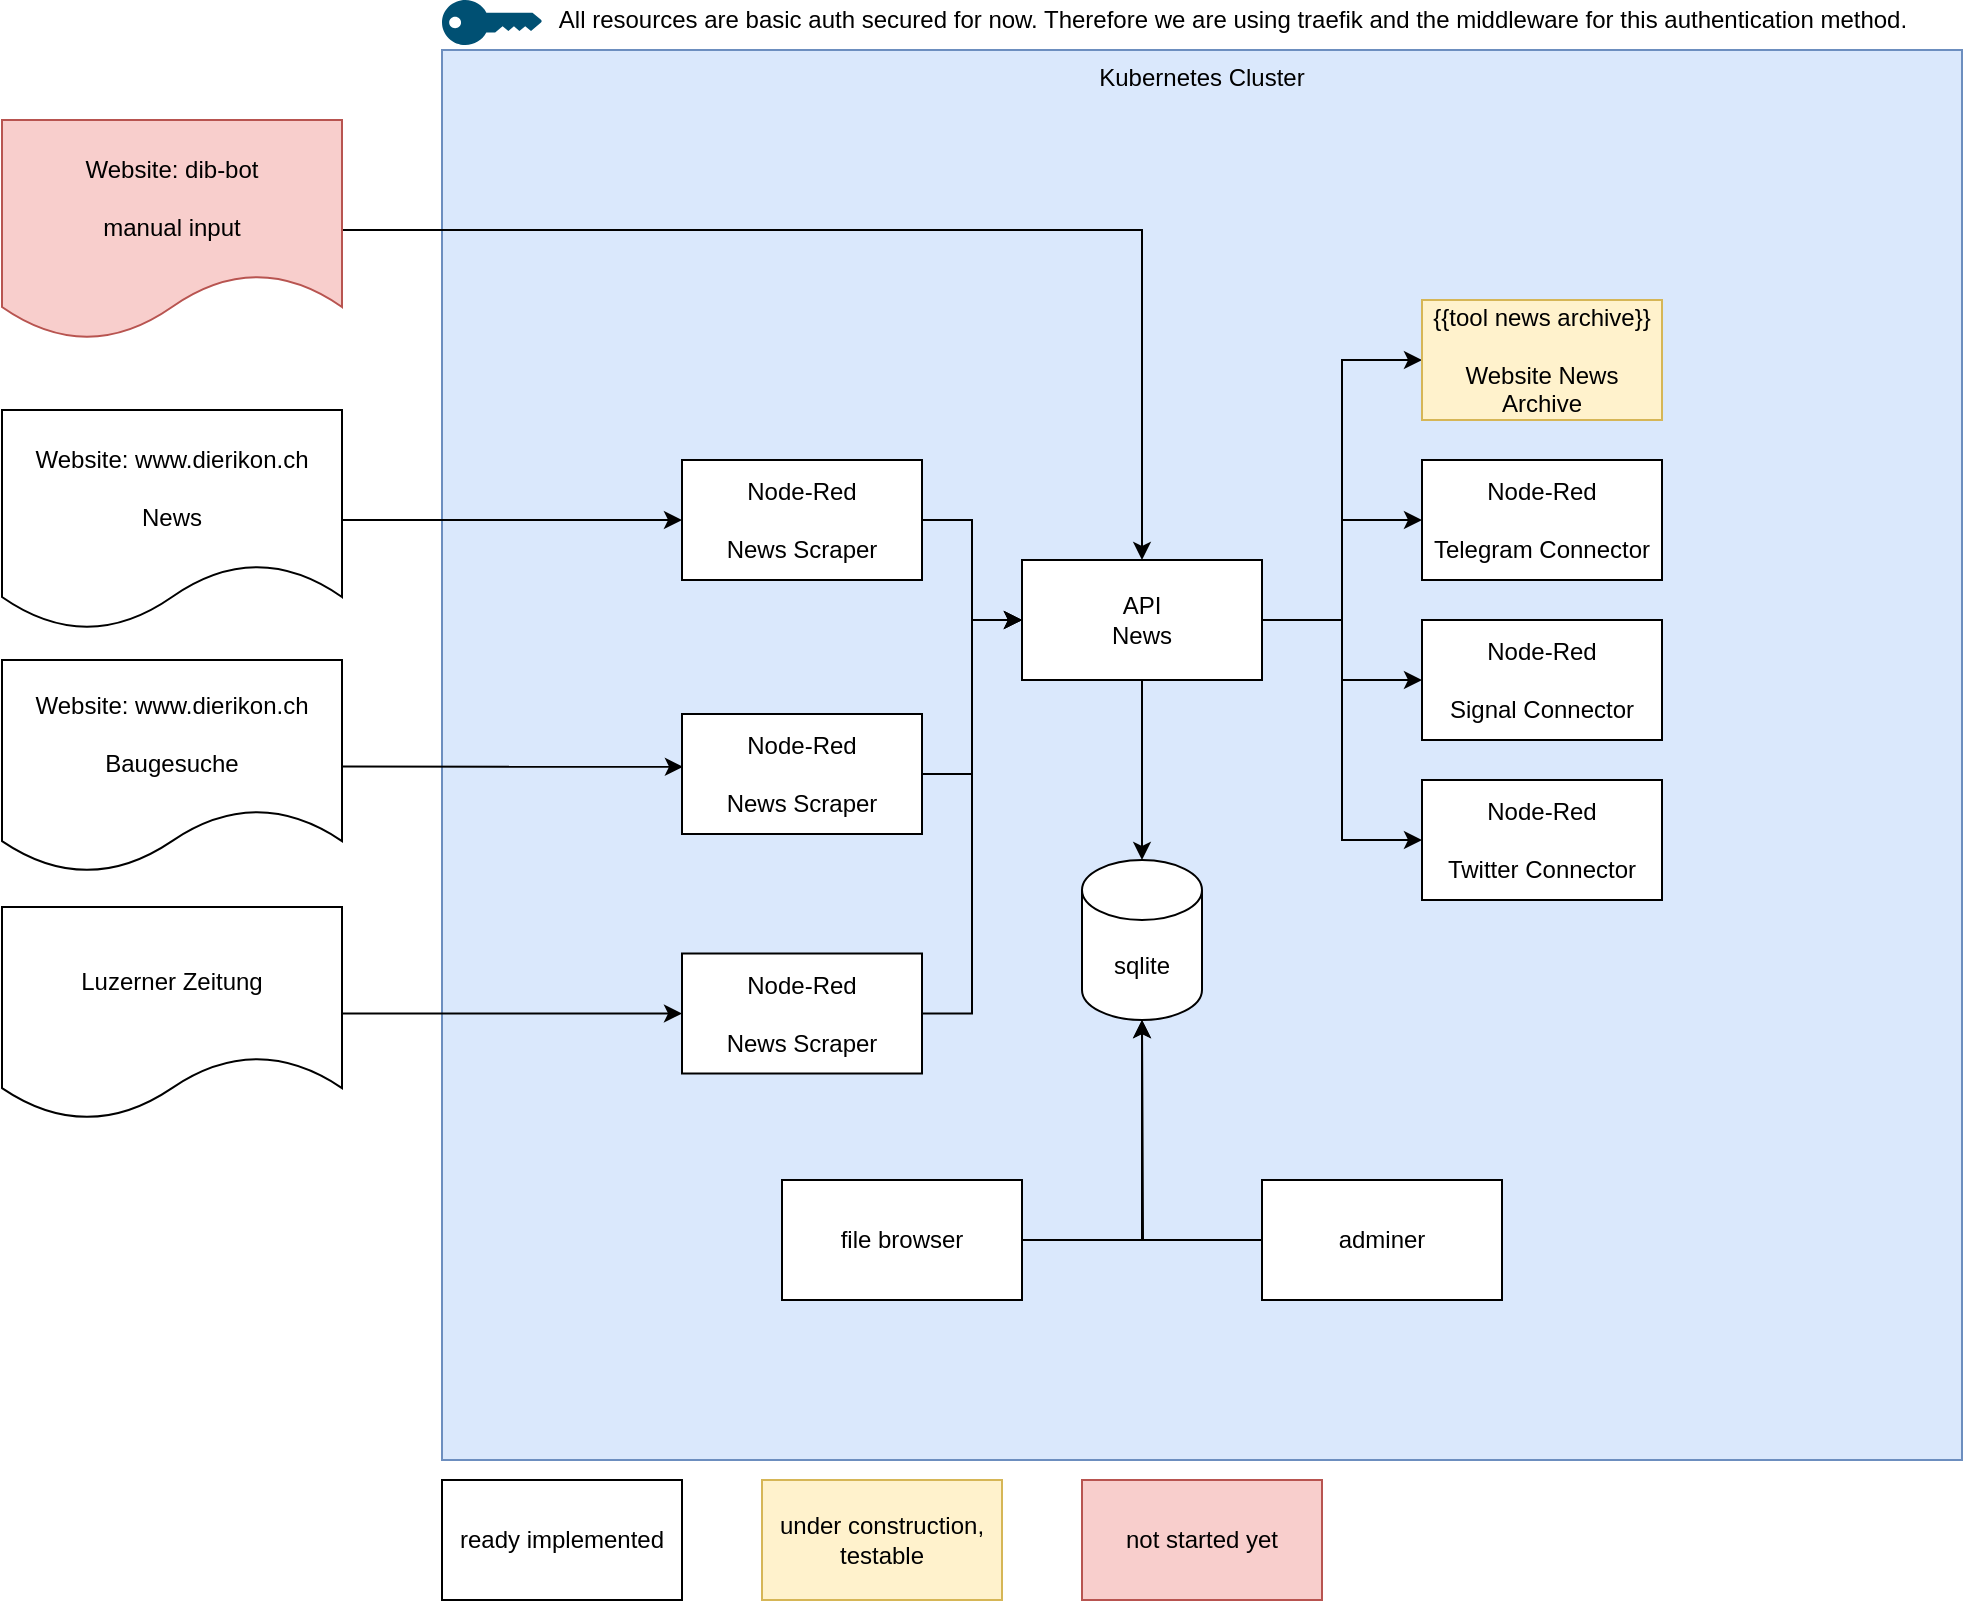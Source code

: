 <mxfile version="14.9.6" type="device" pages="3"><diagram id="PAXqSgRgHljteIi0Fif6" name="architecture"><mxGraphModel dx="1106" dy="740" grid="1" gridSize="10" guides="1" tooltips="1" connect="1" arrows="1" fold="1" page="1" pageScale="1" pageWidth="1169" pageHeight="827" math="0" shadow="0"><root><mxCell id="0"/><mxCell id="1" parent="0"/><mxCell id="jyTnbu0Fk_MXXexB-z-z-5" value="Kubernetes Cluster" style="rounded=0;whiteSpace=wrap;html=1;verticalAlign=top;fillColor=#dae8fc;strokeColor=#6c8ebf;" parent="1" vertex="1"><mxGeometry x="280" y="45" width="760" height="705" as="geometry"/></mxCell><mxCell id="jyTnbu0Fk_MXXexB-z-z-1" value="Website: www.dierikon.ch&lt;br&gt;&lt;br&gt;News" style="shape=document;whiteSpace=wrap;html=1;boundedLbl=1;" parent="1" vertex="1"><mxGeometry x="60" y="225" width="170" height="110" as="geometry"/></mxCell><mxCell id="jyTnbu0Fk_MXXexB-z-z-2" value="Website: www.dierikon.ch&lt;br&gt;&lt;br&gt;Baugesuche" style="shape=document;whiteSpace=wrap;html=1;boundedLbl=1;" parent="1" vertex="1"><mxGeometry x="60" y="350" width="170" height="106.5" as="geometry"/></mxCell><mxCell id="jyTnbu0Fk_MXXexB-z-z-3" value="Luzerner Zeitung" style="shape=document;whiteSpace=wrap;html=1;boundedLbl=1;" parent="1" vertex="1"><mxGeometry x="60" y="473.5" width="170" height="106.5" as="geometry"/></mxCell><mxCell id="jyTnbu0Fk_MXXexB-z-z-14" style="edgeStyle=orthogonalEdgeStyle;rounded=0;orthogonalLoop=1;jettySize=auto;html=1;entryX=0;entryY=0.5;entryDx=0;entryDy=0;" parent="1" source="jyTnbu0Fk_MXXexB-z-z-4" target="jyTnbu0Fk_MXXexB-z-z-11" edge="1"><mxGeometry relative="1" as="geometry"/></mxCell><mxCell id="jyTnbu0Fk_MXXexB-z-z-4" value="Node-Red&lt;br&gt;&lt;br&gt;News Scraper" style="rounded=0;whiteSpace=wrap;html=1;" parent="1" vertex="1"><mxGeometry x="400" y="250" width="120" height="60" as="geometry"/></mxCell><mxCell id="jyTnbu0Fk_MXXexB-z-z-6" value="" style="endArrow=classic;html=1;exitX=1;exitY=0.5;exitDx=0;exitDy=0;entryX=0;entryY=0.5;entryDx=0;entryDy=0;" parent="1" source="jyTnbu0Fk_MXXexB-z-z-1" target="jyTnbu0Fk_MXXexB-z-z-4" edge="1"><mxGeometry width="50" height="50" relative="1" as="geometry"><mxPoint x="550" y="470" as="sourcePoint"/><mxPoint x="600" y="420" as="targetPoint"/></mxGeometry></mxCell><mxCell id="jyTnbu0Fk_MXXexB-z-z-9" value="" style="endArrow=classic;html=1;exitX=1;exitY=0.5;exitDx=0;exitDy=0;entryX=0.004;entryY=0.44;entryDx=0;entryDy=0;entryPerimeter=0;" parent="1" source="jyTnbu0Fk_MXXexB-z-z-2" target="jyTnbu0Fk_MXXexB-z-z-24" edge="1"><mxGeometry width="50" height="50" relative="1" as="geometry"><mxPoint x="240" y="185" as="sourcePoint"/><mxPoint x="370" y="370" as="targetPoint"/></mxGeometry></mxCell><mxCell id="jyTnbu0Fk_MXXexB-z-z-10" value="" style="endArrow=classic;html=1;exitX=1;exitY=0.5;exitDx=0;exitDy=0;entryX=0;entryY=0.5;entryDx=0;entryDy=0;" parent="1" source="jyTnbu0Fk_MXXexB-z-z-3" target="jyTnbu0Fk_MXXexB-z-z-26" edge="1"><mxGeometry width="50" height="50" relative="1" as="geometry"><mxPoint x="250" y="178.5" as="sourcePoint"/><mxPoint x="380" y="363.5" as="targetPoint"/></mxGeometry></mxCell><mxCell id="jyTnbu0Fk_MXXexB-z-z-15" style="edgeStyle=orthogonalEdgeStyle;rounded=0;orthogonalLoop=1;jettySize=auto;html=1;entryX=0.5;entryY=0;entryDx=0;entryDy=0;entryPerimeter=0;" parent="1" source="jyTnbu0Fk_MXXexB-z-z-11" target="jyTnbu0Fk_MXXexB-z-z-12" edge="1"><mxGeometry relative="1" as="geometry"/></mxCell><mxCell id="jyTnbu0Fk_MXXexB-z-z-20" style="edgeStyle=orthogonalEdgeStyle;rounded=0;orthogonalLoop=1;jettySize=auto;html=1;entryX=0;entryY=0.5;entryDx=0;entryDy=0;" parent="1" source="jyTnbu0Fk_MXXexB-z-z-11" target="jyTnbu0Fk_MXXexB-z-z-17" edge="1"><mxGeometry relative="1" as="geometry"/></mxCell><mxCell id="jyTnbu0Fk_MXXexB-z-z-21" style="edgeStyle=orthogonalEdgeStyle;rounded=0;orthogonalLoop=1;jettySize=auto;html=1;entryX=0;entryY=0.5;entryDx=0;entryDy=0;" parent="1" source="jyTnbu0Fk_MXXexB-z-z-11" target="jyTnbu0Fk_MXXexB-z-z-13" edge="1"><mxGeometry relative="1" as="geometry"/></mxCell><mxCell id="jyTnbu0Fk_MXXexB-z-z-22" style="edgeStyle=orthogonalEdgeStyle;rounded=0;orthogonalLoop=1;jettySize=auto;html=1;entryX=0;entryY=0.5;entryDx=0;entryDy=0;" parent="1" source="jyTnbu0Fk_MXXexB-z-z-11" target="jyTnbu0Fk_MXXexB-z-z-18" edge="1"><mxGeometry relative="1" as="geometry"/></mxCell><mxCell id="jyTnbu0Fk_MXXexB-z-z-23" style="edgeStyle=orthogonalEdgeStyle;rounded=0;orthogonalLoop=1;jettySize=auto;html=1;entryX=0;entryY=0.5;entryDx=0;entryDy=0;" parent="1" source="jyTnbu0Fk_MXXexB-z-z-11" target="jyTnbu0Fk_MXXexB-z-z-19" edge="1"><mxGeometry relative="1" as="geometry"/></mxCell><mxCell id="jyTnbu0Fk_MXXexB-z-z-11" value="API&lt;br&gt;News" style="rounded=0;whiteSpace=wrap;html=1;" parent="1" vertex="1"><mxGeometry x="570" y="300" width="120" height="60" as="geometry"/></mxCell><mxCell id="jyTnbu0Fk_MXXexB-z-z-12" value="sqlite" style="shape=cylinder3;whiteSpace=wrap;html=1;boundedLbl=1;backgroundOutline=1;size=15;" parent="1" vertex="1"><mxGeometry x="600" y="450" width="60" height="80" as="geometry"/></mxCell><mxCell id="jyTnbu0Fk_MXXexB-z-z-13" value="Node-Red&lt;br&gt;&lt;br&gt;Telegram Connector" style="rounded=0;whiteSpace=wrap;html=1;" parent="1" vertex="1"><mxGeometry x="770" y="250" width="120" height="60" as="geometry"/></mxCell><mxCell id="jyTnbu0Fk_MXXexB-z-z-17" value="{{tool news archive}}&lt;br&gt;&lt;br&gt;Website News Archive" style="rounded=0;whiteSpace=wrap;html=1;fillColor=#fff2cc;strokeColor=#d6b656;" parent="1" vertex="1"><mxGeometry x="770" y="170" width="120" height="60" as="geometry"/></mxCell><mxCell id="jyTnbu0Fk_MXXexB-z-z-18" value="Node-Red&lt;br&gt;&lt;br&gt;Signal Connector" style="rounded=0;whiteSpace=wrap;html=1;" parent="1" vertex="1"><mxGeometry x="770" y="330" width="120" height="60" as="geometry"/></mxCell><mxCell id="jyTnbu0Fk_MXXexB-z-z-19" value="Node-Red&lt;br&gt;&lt;br&gt;Twitter Connector" style="rounded=0;whiteSpace=wrap;html=1;" parent="1" vertex="1"><mxGeometry x="770" y="410" width="120" height="60" as="geometry"/></mxCell><mxCell id="jyTnbu0Fk_MXXexB-z-z-25" style="edgeStyle=orthogonalEdgeStyle;rounded=0;orthogonalLoop=1;jettySize=auto;html=1;entryX=0;entryY=0.5;entryDx=0;entryDy=0;" parent="1" source="jyTnbu0Fk_MXXexB-z-z-24" target="jyTnbu0Fk_MXXexB-z-z-11" edge="1"><mxGeometry relative="1" as="geometry"/></mxCell><mxCell id="jyTnbu0Fk_MXXexB-z-z-24" value="Node-Red&lt;br&gt;&lt;br&gt;News Scraper" style="rounded=0;whiteSpace=wrap;html=1;" parent="1" vertex="1"><mxGeometry x="400" y="377" width="120" height="60" as="geometry"/></mxCell><mxCell id="jyTnbu0Fk_MXXexB-z-z-27" style="edgeStyle=orthogonalEdgeStyle;rounded=0;orthogonalLoop=1;jettySize=auto;html=1;entryX=0;entryY=0.5;entryDx=0;entryDy=0;" parent="1" source="jyTnbu0Fk_MXXexB-z-z-26" target="jyTnbu0Fk_MXXexB-z-z-11" edge="1"><mxGeometry relative="1" as="geometry"/></mxCell><mxCell id="jyTnbu0Fk_MXXexB-z-z-26" value="Node-Red&lt;br&gt;&lt;br&gt;News Scraper" style="rounded=0;whiteSpace=wrap;html=1;" parent="1" vertex="1"><mxGeometry x="400" y="496.75" width="120" height="60" as="geometry"/></mxCell><mxCell id="zTs4PFHMqRqHZMgdh5sT-4" style="edgeStyle=orthogonalEdgeStyle;rounded=0;orthogonalLoop=1;jettySize=auto;html=1;" parent="1" source="zTs4PFHMqRqHZMgdh5sT-1" edge="1"><mxGeometry relative="1" as="geometry"><mxPoint x="630" y="530" as="targetPoint"/></mxGeometry></mxCell><mxCell id="zTs4PFHMqRqHZMgdh5sT-1" value="file browser" style="rounded=0;whiteSpace=wrap;html=1;" parent="1" vertex="1"><mxGeometry x="450" y="610" width="120" height="60" as="geometry"/></mxCell><mxCell id="zTs4PFHMqRqHZMgdh5sT-3" style="edgeStyle=orthogonalEdgeStyle;rounded=0;orthogonalLoop=1;jettySize=auto;html=1;entryX=0.5;entryY=1;entryDx=0;entryDy=0;entryPerimeter=0;" parent="1" source="zTs4PFHMqRqHZMgdh5sT-2" target="jyTnbu0Fk_MXXexB-z-z-12" edge="1"><mxGeometry relative="1" as="geometry"/></mxCell><mxCell id="zTs4PFHMqRqHZMgdh5sT-2" value="adminer" style="rounded=0;whiteSpace=wrap;html=1;" parent="1" vertex="1"><mxGeometry x="690" y="610" width="120" height="60" as="geometry"/></mxCell><mxCell id="zTs4PFHMqRqHZMgdh5sT-6" value="" style="points=[[0,0.5,0],[0.24,0,0],[0.5,0.28,0],[0.995,0.475,0],[0.5,0.72,0],[0.24,1,0]];verticalLabelPosition=bottom;html=1;verticalAlign=top;aspect=fixed;align=center;pointerEvents=1;shape=mxgraph.cisco19.key;fillColor=#005073;strokeColor=none;" parent="1" vertex="1"><mxGeometry x="280" y="20" width="50" height="22.5" as="geometry"/></mxCell><mxCell id="zTs4PFHMqRqHZMgdh5sT-7" value="All resources are basic auth secured for now. Therefore we are using traefik and the middleware for this authentication method." style="text;html=1;align=center;verticalAlign=middle;resizable=0;points=[];autosize=1;strokeColor=none;" parent="1" vertex="1"><mxGeometry x="330" y="20" width="690" height="20" as="geometry"/></mxCell><mxCell id="ouP7Hu8VKciqQaclXDrN-4" value="ready implemented" style="rounded=0;whiteSpace=wrap;html=1;" parent="1" vertex="1"><mxGeometry x="280" y="760" width="120" height="60" as="geometry"/></mxCell><mxCell id="ouP7Hu8VKciqQaclXDrN-5" value="under construction, testable" style="rounded=0;whiteSpace=wrap;html=1;fillColor=#fff2cc;strokeColor=#d6b656;" parent="1" vertex="1"><mxGeometry x="440" y="760" width="120" height="60" as="geometry"/></mxCell><mxCell id="ouP7Hu8VKciqQaclXDrN-6" value="not started yet" style="rounded=0;whiteSpace=wrap;html=1;fillColor=#f8cecc;strokeColor=#b85450;" parent="1" vertex="1"><mxGeometry x="600" y="760" width="120" height="60" as="geometry"/></mxCell><mxCell id="0M1eAFcaTo7-_20fqSAF-2" style="edgeStyle=orthogonalEdgeStyle;rounded=0;orthogonalLoop=1;jettySize=auto;html=1;" parent="1" source="0M1eAFcaTo7-_20fqSAF-1" target="jyTnbu0Fk_MXXexB-z-z-11" edge="1"><mxGeometry relative="1" as="geometry"/></mxCell><mxCell id="0M1eAFcaTo7-_20fqSAF-1" value="Website: dib-bot&lt;br&gt;&lt;br&gt;manual input" style="shape=document;whiteSpace=wrap;html=1;boundedLbl=1;fillColor=#f8cecc;strokeColor=#b85450;" parent="1" vertex="1"><mxGeometry x="60" y="80" width="170" height="110" as="geometry"/></mxCell></root></mxGraphModel></diagram><diagram id="QgQo3fL-KzXPnM8acG-J" name="use-case"><mxGraphModel dx="1106" dy="740" grid="1" gridSize="10" guides="1" tooltips="1" connect="1" arrows="1" fold="1" page="1" pageScale="1" pageWidth="1169" pageHeight="827" math="0" shadow="0"><root><mxCell id="911pPdG2mSWjYICwa-8y-0"/><mxCell id="911pPdG2mSWjYICwa-8y-1" parent="911pPdG2mSWjYICwa-8y-0"/><mxCell id="911pPdG2mSWjYICwa-8y-2" value="DorfInfoBot" style="swimlane;" parent="911pPdG2mSWjYICwa-8y-1" vertex="1"><mxGeometry x="240" y="40" width="450" height="680" as="geometry"/></mxCell><mxCell id="911pPdG2mSWjYICwa-8y-4" value="Add news (with attachments)" style="ellipse;whiteSpace=wrap;html=1;" parent="911pPdG2mSWjYICwa-8y-2" vertex="1"><mxGeometry x="70" y="80" width="120" height="80" as="geometry"/></mxCell><mxCell id="9qVbHn4rrYsqI8ynVXK7-4" value="Add channels" style="ellipse;whiteSpace=wrap;html=1;" parent="911pPdG2mSWjYICwa-8y-2" vertex="1"><mxGeometry x="70" y="230" width="120" height="80" as="geometry"/></mxCell><mxCell id="9qVbHn4rrYsqI8ynVXK7-6" value="Broadcast news" style="ellipse;whiteSpace=wrap;html=1;" parent="911pPdG2mSWjYICwa-8y-2" vertex="1"><mxGeometry x="240" y="360" width="120" height="80" as="geometry"/></mxCell><mxCell id="CmHcPZX4HyVCamtQbxJ1-1" value="Read news on a channel" style="ellipse;whiteSpace=wrap;html=1;" parent="911pPdG2mSWjYICwa-8y-2" vertex="1"><mxGeometry x="280" y="200" width="120" height="80" as="geometry"/></mxCell><mxCell id="911pPdG2mSWjYICwa-8y-5" style="rounded=0;orthogonalLoop=1;jettySize=auto;html=1;entryX=0;entryY=0.5;entryDx=0;entryDy=0;" parent="911pPdG2mSWjYICwa-8y-1" source="911pPdG2mSWjYICwa-8y-3" target="911pPdG2mSWjYICwa-8y-4" edge="1"><mxGeometry relative="1" as="geometry"/></mxCell><mxCell id="911pPdG2mSWjYICwa-8y-3" value="News scraper" style="shape=umlActor;verticalLabelPosition=bottom;verticalAlign=top;html=1;outlineConnect=0;" parent="911pPdG2mSWjYICwa-8y-1" vertex="1"><mxGeometry x="70" y="110" width="30" height="60" as="geometry"/></mxCell><mxCell id="9qVbHn4rrYsqI8ynVXK7-1" style="rounded=0;orthogonalLoop=1;jettySize=auto;html=1;entryX=0;entryY=0.5;entryDx=0;entryDy=0;" parent="911pPdG2mSWjYICwa-8y-1" source="9qVbHn4rrYsqI8ynVXK7-0" target="911pPdG2mSWjYICwa-8y-4" edge="1"><mxGeometry relative="1" as="geometry"/></mxCell><mxCell id="9qVbHn4rrYsqI8ynVXK7-5" style="rounded=0;orthogonalLoop=1;jettySize=auto;html=1;entryX=0;entryY=0.5;entryDx=0;entryDy=0;" parent="911pPdG2mSWjYICwa-8y-1" source="9qVbHn4rrYsqI8ynVXK7-0" target="9qVbHn4rrYsqI8ynVXK7-4" edge="1"><mxGeometry relative="1" as="geometry"/></mxCell><mxCell id="9qVbHn4rrYsqI8ynVXK7-0" value="Administrator" style="shape=umlActor;verticalLabelPosition=bottom;verticalAlign=top;html=1;outlineConnect=0;" parent="911pPdG2mSWjYICwa-8y-1" vertex="1"><mxGeometry x="70" y="250" width="30" height="60" as="geometry"/></mxCell><mxCell id="CmHcPZX4HyVCamtQbxJ1-0" style="edgeStyle=none;rounded=0;orthogonalLoop=1;jettySize=auto;html=1;entryX=1;entryY=0.5;entryDx=0;entryDy=0;" parent="911pPdG2mSWjYICwa-8y-1" source="9qVbHn4rrYsqI8ynVXK7-7" target="9qVbHn4rrYsqI8ynVXK7-6" edge="1"><mxGeometry relative="1" as="geometry"/></mxCell><mxCell id="9qVbHn4rrYsqI8ynVXK7-7" value="Connector" style="shape=umlActor;verticalLabelPosition=bottom;verticalAlign=top;html=1;outlineConnect=0;" parent="911pPdG2mSWjYICwa-8y-1" vertex="1"><mxGeometry x="740" y="410" width="30" height="60" as="geometry"/></mxCell><mxCell id="CmHcPZX4HyVCamtQbxJ1-3" style="edgeStyle=none;rounded=0;orthogonalLoop=1;jettySize=auto;html=1;" parent="911pPdG2mSWjYICwa-8y-1" source="CmHcPZX4HyVCamtQbxJ1-2" edge="1"><mxGeometry relative="1" as="geometry"><mxPoint x="640" y="280" as="targetPoint"/></mxGeometry></mxCell><mxCell id="CmHcPZX4HyVCamtQbxJ1-2" value="End user" style="shape=umlActor;verticalLabelPosition=bottom;verticalAlign=top;html=1;outlineConnect=0;" parent="911pPdG2mSWjYICwa-8y-1" vertex="1"><mxGeometry x="740" y="250" width="30" height="60" as="geometry"/></mxCell></root></mxGraphModel></diagram><diagram id="h6OgLBTS0pVygjBh3eFG" name="database"><mxGraphModel dx="1106" dy="740" grid="1" gridSize="10" guides="1" tooltips="1" connect="1" arrows="1" fold="1" page="1" pageScale="1" pageWidth="1169" pageHeight="827" math="0" shadow="0"><root><mxCell id="OoRyfzr9m9vdhZiz-7kw-0"/><mxCell id="OoRyfzr9m9vdhZiz-7kw-1" parent="OoRyfzr9m9vdhZiz-7kw-0"/><mxCell id="OoRyfzr9m9vdhZiz-7kw-2" value="News" style="swimlane;fontStyle=0;childLayout=stackLayout;horizontal=1;startSize=26;horizontalStack=0;resizeParent=1;resizeParentMax=0;resizeLast=0;collapsible=1;marginBottom=0;" parent="OoRyfzr9m9vdhZiz-7kw-1" vertex="1"><mxGeometry x="120" y="80" width="140" height="204" as="geometry"><mxRectangle x="410" y="270" width="60" height="26" as="alternateBounds"/></mxGeometry></mxCell><mxCell id="OoRyfzr9m9vdhZiz-7kw-3" value="Id" style="text;strokeColor=none;fillColor=none;align=left;verticalAlign=top;spacingLeft=4;spacingRight=4;overflow=hidden;rotatable=0;points=[[0,0.5],[1,0.5]];portConstraint=eastwest;" parent="OoRyfzr9m9vdhZiz-7kw-2" vertex="1"><mxGeometry y="26" width="140" height="26" as="geometry"/></mxCell><mxCell id="OoRyfzr9m9vdhZiz-7kw-4" value="Title" style="text;strokeColor=none;fillColor=none;align=left;verticalAlign=top;spacingLeft=4;spacingRight=4;overflow=hidden;rotatable=0;points=[[0,0.5],[1,0.5]];portConstraint=eastwest;" parent="OoRyfzr9m9vdhZiz-7kw-2" vertex="1"><mxGeometry y="52" width="140" height="26" as="geometry"/></mxCell><mxCell id="OoRyfzr9m9vdhZiz-7kw-5" value="Description" style="text;strokeColor=none;fillColor=none;align=left;verticalAlign=top;spacingLeft=4;spacingRight=4;overflow=hidden;rotatable=0;points=[[0,0.5],[1,0.5]];portConstraint=eastwest;" parent="OoRyfzr9m9vdhZiz-7kw-2" vertex="1"><mxGeometry y="78" width="140" height="26" as="geometry"/></mxCell><mxCell id="OoRyfzr9m9vdhZiz-7kw-14" value="&amp;nbsp;FullText" style="text;html=1;strokeColor=none;fillColor=none;align=left;verticalAlign=middle;whiteSpace=wrap;rounded=0;" parent="OoRyfzr9m9vdhZiz-7kw-2" vertex="1"><mxGeometry y="104" width="140" height="20" as="geometry"/></mxCell><mxCell id="OoRyfzr9m9vdhZiz-7kw-15" value="&amp;nbsp;NewsImage (blob)" style="text;html=1;strokeColor=none;fillColor=none;align=left;verticalAlign=middle;whiteSpace=wrap;rounded=0;fontColor=#FF0000;" parent="OoRyfzr9m9vdhZiz-7kw-2" vertex="1"><mxGeometry y="124" width="140" height="20" as="geometry"/></mxCell><mxCell id="OoRyfzr9m9vdhZiz-7kw-21" value="&amp;nbsp;DateOriginalPost" style="text;html=1;strokeColor=none;fillColor=none;align=left;verticalAlign=middle;whiteSpace=wrap;rounded=0;" parent="OoRyfzr9m9vdhZiz-7kw-2" vertex="1"><mxGeometry y="144" width="140" height="20" as="geometry"/></mxCell><mxCell id="OoRyfzr9m9vdhZiz-7kw-17" value="&amp;nbsp;LinkOriginalPost" style="text;html=1;strokeColor=none;fillColor=none;align=left;verticalAlign=middle;whiteSpace=wrap;rounded=0;" parent="OoRyfzr9m9vdhZiz-7kw-2" vertex="1"><mxGeometry y="164" width="140" height="20" as="geometry"/></mxCell><mxCell id="EBHeCdW0LIQMpMTFRI6y-0" value="ExternalKey" style="text;html=1;strokeColor=none;fillColor=none;align=left;verticalAlign=middle;whiteSpace=wrap;rounded=0;" vertex="1" parent="OoRyfzr9m9vdhZiz-7kw-2"><mxGeometry y="184" width="140" height="20" as="geometry"/></mxCell><mxCell id="OoRyfzr9m9vdhZiz-7kw-10" value="Attachment" style="swimlane;fontStyle=0;childLayout=stackLayout;horizontal=1;startSize=26;horizontalStack=0;resizeParent=1;resizeParentMax=0;resizeLast=0;collapsible=1;marginBottom=0;fontColor=#FF9933;" parent="OoRyfzr9m9vdhZiz-7kw-1" vertex="1"><mxGeometry x="360" y="80" width="140" height="144" as="geometry"/></mxCell><mxCell id="OoRyfzr9m9vdhZiz-7kw-11" value="Id" style="text;strokeColor=none;fillColor=none;align=left;verticalAlign=top;spacingLeft=4;spacingRight=4;overflow=hidden;rotatable=0;points=[[0,0.5],[1,0.5]];portConstraint=eastwest;fontColor=#FF9933;" parent="OoRyfzr9m9vdhZiz-7kw-10" vertex="1"><mxGeometry y="26" width="140" height="26" as="geometry"/></mxCell><mxCell id="OoRyfzr9m9vdhZiz-7kw-13" value="Title" style="text;strokeColor=none;fillColor=none;align=left;verticalAlign=top;spacingLeft=4;spacingRight=4;overflow=hidden;rotatable=0;points=[[0,0.5],[1,0.5]];portConstraint=eastwest;fontColor=#FF9933;" parent="OoRyfzr9m9vdhZiz-7kw-10" vertex="1"><mxGeometry y="52" width="140" height="26" as="geometry"/></mxCell><mxCell id="OoRyfzr9m9vdhZiz-7kw-20" value="&amp;nbsp;PreviewImage (blob)" style="text;html=1;strokeColor=none;fillColor=none;align=left;verticalAlign=middle;whiteSpace=wrap;rounded=0;fontColor=#FF0000;" parent="OoRyfzr9m9vdhZiz-7kw-10" vertex="1"><mxGeometry y="78" width="140" height="20" as="geometry"/></mxCell><mxCell id="OoRyfzr9m9vdhZiz-7kw-19" value="&amp;nbsp;Data (blob)" style="text;html=1;strokeColor=none;fillColor=none;align=left;verticalAlign=middle;whiteSpace=wrap;rounded=0;fontColor=#FF0000;" parent="OoRyfzr9m9vdhZiz-7kw-10" vertex="1"><mxGeometry y="98" width="140" height="20" as="geometry"/></mxCell><mxCell id="OoRyfzr9m9vdhZiz-7kw-12" value="NewsId" style="text;strokeColor=none;fillColor=none;align=left;verticalAlign=top;spacingLeft=4;spacingRight=4;overflow=hidden;rotatable=0;points=[[0,0.5],[1,0.5]];portConstraint=eastwest;fontColor=#FF9933;" parent="OoRyfzr9m9vdhZiz-7kw-10" vertex="1"><mxGeometry y="118" width="140" height="26" as="geometry"/></mxCell><mxCell id="OoRyfzr9m9vdhZiz-7kw-16" style="edgeStyle=orthogonalEdgeStyle;rounded=0;orthogonalLoop=1;jettySize=auto;html=1;exitX=1;exitY=0.5;exitDx=0;exitDy=0;entryX=0;entryY=0.5;entryDx=0;entryDy=0;" parent="OoRyfzr9m9vdhZiz-7kw-1" source="OoRyfzr9m9vdhZiz-7kw-3" target="OoRyfzr9m9vdhZiz-7kw-12" edge="1"><mxGeometry relative="1" as="geometry"/></mxCell><mxCell id="7Gc-BnAYiJN4skQj-FdC-10" style="edgeStyle=orthogonalEdgeStyle;rounded=0;orthogonalLoop=1;jettySize=auto;html=1;entryX=0;entryY=0.5;entryDx=0;entryDy=0;fontColor=#FF0000;" parent="OoRyfzr9m9vdhZiz-7kw-1" source="7Gc-BnAYiJN4skQj-FdC-0" target="7Gc-BnAYiJN4skQj-FdC-7" edge="1"><mxGeometry relative="1" as="geometry"/></mxCell><mxCell id="7Gc-BnAYiJN4skQj-FdC-0" value="Channel" style="swimlane;fontStyle=0;childLayout=stackLayout;horizontal=1;startSize=26;horizontalStack=0;resizeParent=1;resizeParentMax=0;resizeLast=0;collapsible=1;marginBottom=0;" parent="OoRyfzr9m9vdhZiz-7kw-1" vertex="1"><mxGeometry x="120" y="426" width="140" height="78" as="geometry"/></mxCell><mxCell id="7Gc-BnAYiJN4skQj-FdC-1" value="id" style="text;align=left;verticalAlign=top;spacingLeft=4;spacingRight=4;overflow=hidden;rotatable=0;points=[[0,0.5],[1,0.5]];portConstraint=eastwest;" parent="7Gc-BnAYiJN4skQj-FdC-0" vertex="1"><mxGeometry y="26" width="140" height="26" as="geometry"/></mxCell><mxCell id="7Gc-BnAYiJN4skQj-FdC-2" value="name" style="text;align=left;verticalAlign=top;spacingLeft=4;spacingRight=4;overflow=hidden;rotatable=0;points=[[0,0.5],[1,0.5]];portConstraint=eastwest;" parent="7Gc-BnAYiJN4skQj-FdC-0" vertex="1"><mxGeometry y="52" width="140" height="26" as="geometry"/></mxCell><mxCell id="7Gc-BnAYiJN4skQj-FdC-4" value="Broadcast" style="swimlane;fontStyle=0;childLayout=stackLayout;horizontal=1;startSize=26;horizontalStack=0;resizeParent=1;resizeParentMax=0;resizeLast=0;collapsible=1;marginBottom=0;fontColor=#FF0000;" parent="OoRyfzr9m9vdhZiz-7kw-1" vertex="1"><mxGeometry x="360" y="374" width="140" height="124" as="geometry"/></mxCell><mxCell id="7Gc-BnAYiJN4skQj-FdC-5" value="id" style="text;strokeColor=none;fillColor=none;align=left;verticalAlign=top;spacingLeft=4;spacingRight=4;overflow=hidden;rotatable=0;points=[[0,0.5],[1,0.5]];portConstraint=eastwest;fontColor=#FF0000;" parent="7Gc-BnAYiJN4skQj-FdC-4" vertex="1"><mxGeometry y="26" width="140" height="26" as="geometry"/></mxCell><mxCell id="7Gc-BnAYiJN4skQj-FdC-6" value="newsId" style="text;strokeColor=none;fillColor=none;align=left;verticalAlign=top;spacingLeft=4;spacingRight=4;overflow=hidden;rotatable=0;points=[[0,0.5],[1,0.5]];portConstraint=eastwest;fontColor=#FF0000;" parent="7Gc-BnAYiJN4skQj-FdC-4" vertex="1"><mxGeometry y="52" width="140" height="26" as="geometry"/></mxCell><mxCell id="7Gc-BnAYiJN4skQj-FdC-7" value="channelId" style="text;strokeColor=none;fillColor=none;align=left;verticalAlign=top;spacingLeft=4;spacingRight=4;overflow=hidden;rotatable=0;points=[[0,0.5],[1,0.5]];portConstraint=eastwest;fontColor=#FF0000;" parent="7Gc-BnAYiJN4skQj-FdC-4" vertex="1"><mxGeometry y="78" width="140" height="26" as="geometry"/></mxCell><mxCell id="7Gc-BnAYiJN4skQj-FdC-8" value="&amp;nbsp;dateOfBroadcast" style="text;html=1;strokeColor=none;fillColor=none;align=left;verticalAlign=middle;whiteSpace=wrap;rounded=0;fontColor=#FF0000;" parent="7Gc-BnAYiJN4skQj-FdC-4" vertex="1"><mxGeometry y="104" width="140" height="20" as="geometry"/></mxCell><mxCell id="7Gc-BnAYiJN4skQj-FdC-9" style="edgeStyle=orthogonalEdgeStyle;rounded=0;orthogonalLoop=1;jettySize=auto;html=1;entryX=0;entryY=0.5;entryDx=0;entryDy=0;" parent="OoRyfzr9m9vdhZiz-7kw-1" source="OoRyfzr9m9vdhZiz-7kw-3" target="7Gc-BnAYiJN4skQj-FdC-6" edge="1"><mxGeometry relative="1" as="geometry"/></mxCell><mxCell id="7Gc-BnAYiJN4skQj-FdC-11" value="red = not yet implemented" style="text;html=1;align=center;verticalAlign=middle;resizable=0;points=[];autosize=1;strokeColor=none;fontColor=#FF0000;" parent="OoRyfzr9m9vdhZiz-7kw-1" vertex="1"><mxGeometry x="80" y="600" width="150" height="20" as="geometry"/></mxCell><mxCell id="UDtXfEEojvsoiO5Qkevr-0" value="orange = under construction, testing" style="text;html=1;align=center;verticalAlign=middle;resizable=0;points=[];autosize=1;strokeColor=none;fontColor=#FF9933;" parent="OoRyfzr9m9vdhZiz-7kw-1" vertex="1"><mxGeometry x="80" y="580" width="210" height="20" as="geometry"/></mxCell></root></mxGraphModel></diagram></mxfile>